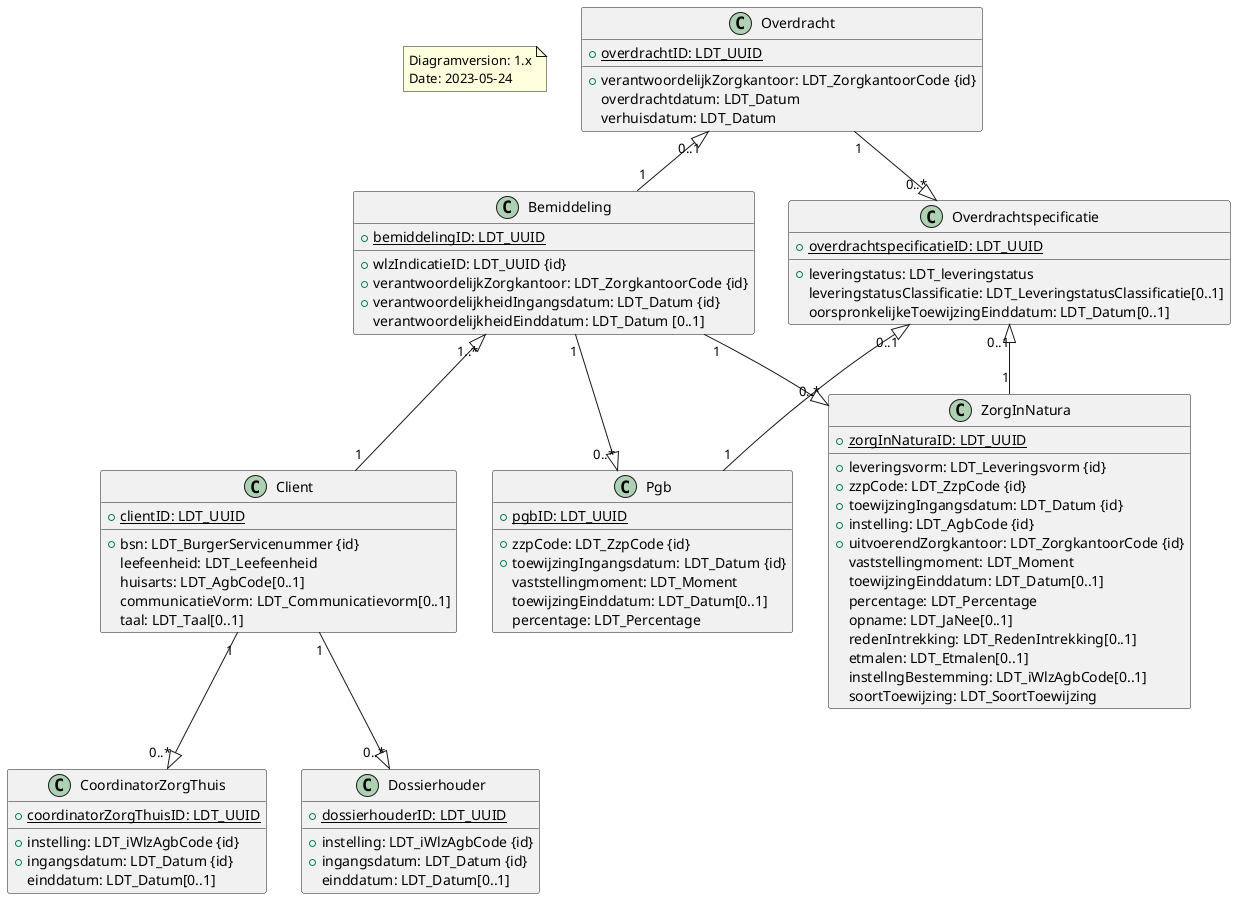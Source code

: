 @startuml 

note as Versioning
    Diagramversion: 1.x
    Date: 2023-05-24
end note

class Client {
    +{static}clientID: LDT_UUID
    __
    +bsn: LDT_BurgerServicenummer {id}
    leefeenheid: LDT_Leefeenheid
    huisarts: LDT_AgbCode[0..1]
    communicatieVorm: LDT_Communicatievorm[0..1]
    taal: LDT_Taal[0..1]
    }

class Bemiddeling {
    +{static}bemiddelingID: LDT_UUID
    __
    +wlzIndicatieID: LDT_UUID {id}
    +verantwoordelijkZorgkantoor: LDT_ZorgkantoorCode {id}
    +verantwoordelijkheidIngangsdatum: LDT_Datum {id}
    verantwoordelijkheidEinddatum: LDT_Datum [0..1]
}

class ZorgInNatura {
    +{static}zorgInNaturaID: LDT_UUID
    __
    +leveringsvorm: LDT_Leveringsvorm {id}
    +zzpCode: LDT_ZzpCode {id}
    +toewijzingIngangsdatum: LDT_Datum {id}
    +instelling: LDT_AgbCode {id}
    +uitvoerendZorgkantoor: LDT_ZorgkantoorCode {id}
    vaststellingmoment: LDT_Moment
    toewijzingEinddatum: LDT_Datum[0..1]
    percentage: LDT_Percentage
    opname: LDT_JaNee[0..1] 
    redenIntrekking: LDT_RedenIntrekking[0..1]
    etmalen: LDT_Etmalen[0..1]
    instellngBestemming: LDT_iWlzAgbCode[0..1]
    soortToewijzing: LDT_SoortToewijzing
}

class Pgb {
    +{static}pgbID: LDT_UUID
    __
    +zzpCode: LDT_ZzpCode {id}
    +toewijzingIngangsdatum: LDT_Datum {id}
    vaststellingmoment: LDT_Moment
    toewijzingEinddatum: LDT_Datum[0..1]
    percentage: LDT_Percentage
}

class CoordinatorZorgThuis {
    +{static}coordinatorZorgThuisID: LDT_UUID
    __
    +instelling: LDT_iWlzAgbCode {id}
    +ingangsdatum: LDT_Datum {id}
    einddatum: LDT_Datum[0..1]
}

class Dossierhouder {
    +{static}dossierhouderID: LDT_UUID
    __
    +instelling: LDT_iWlzAgbCode {id}
    +ingangsdatum: LDT_Datum {id}
    einddatum: LDT_Datum[0..1]
}

class Overdracht {
    +{static}overdrachtID: LDT_UUID
    __
    +verantwoordelijkZorgkantoor: LDT_ZorgkantoorCode {id}
    overdrachtdatum: LDT_Datum
    verhuisdatum: LDT_Datum
}

class Overdrachtspecificatie {
    +{static}overdrachtspecificatieID: LDT_UUID
    __
    +leveringstatus: LDT_leveringstatus
    leveringstatusClassificatie: LDT_LeveringstatusClassificatie[0..1]
    oorspronkelijkeToewijzingEinddatum: LDT_Datum[0..1]
}

Bemiddeling "1..*" <|-- "1" Client
Bemiddeling "1" --|> "0..*" ZorgInNatura
Bemiddeling "1" --|> "0..*" Pgb
Overdracht "0..1" <|-- "1" Bemiddeling
Overdracht "1" --|> "0..*" Overdrachtspecificatie
Overdrachtspecificatie "0..1" <|-- "1" Pgb
Overdrachtspecificatie "0..1" <|-- "1" ZorgInNatura
Client "1" --|> "0..*" Dossierhouder
Client "1" --|> "0..*" CoordinatorZorgThuis

@enduml